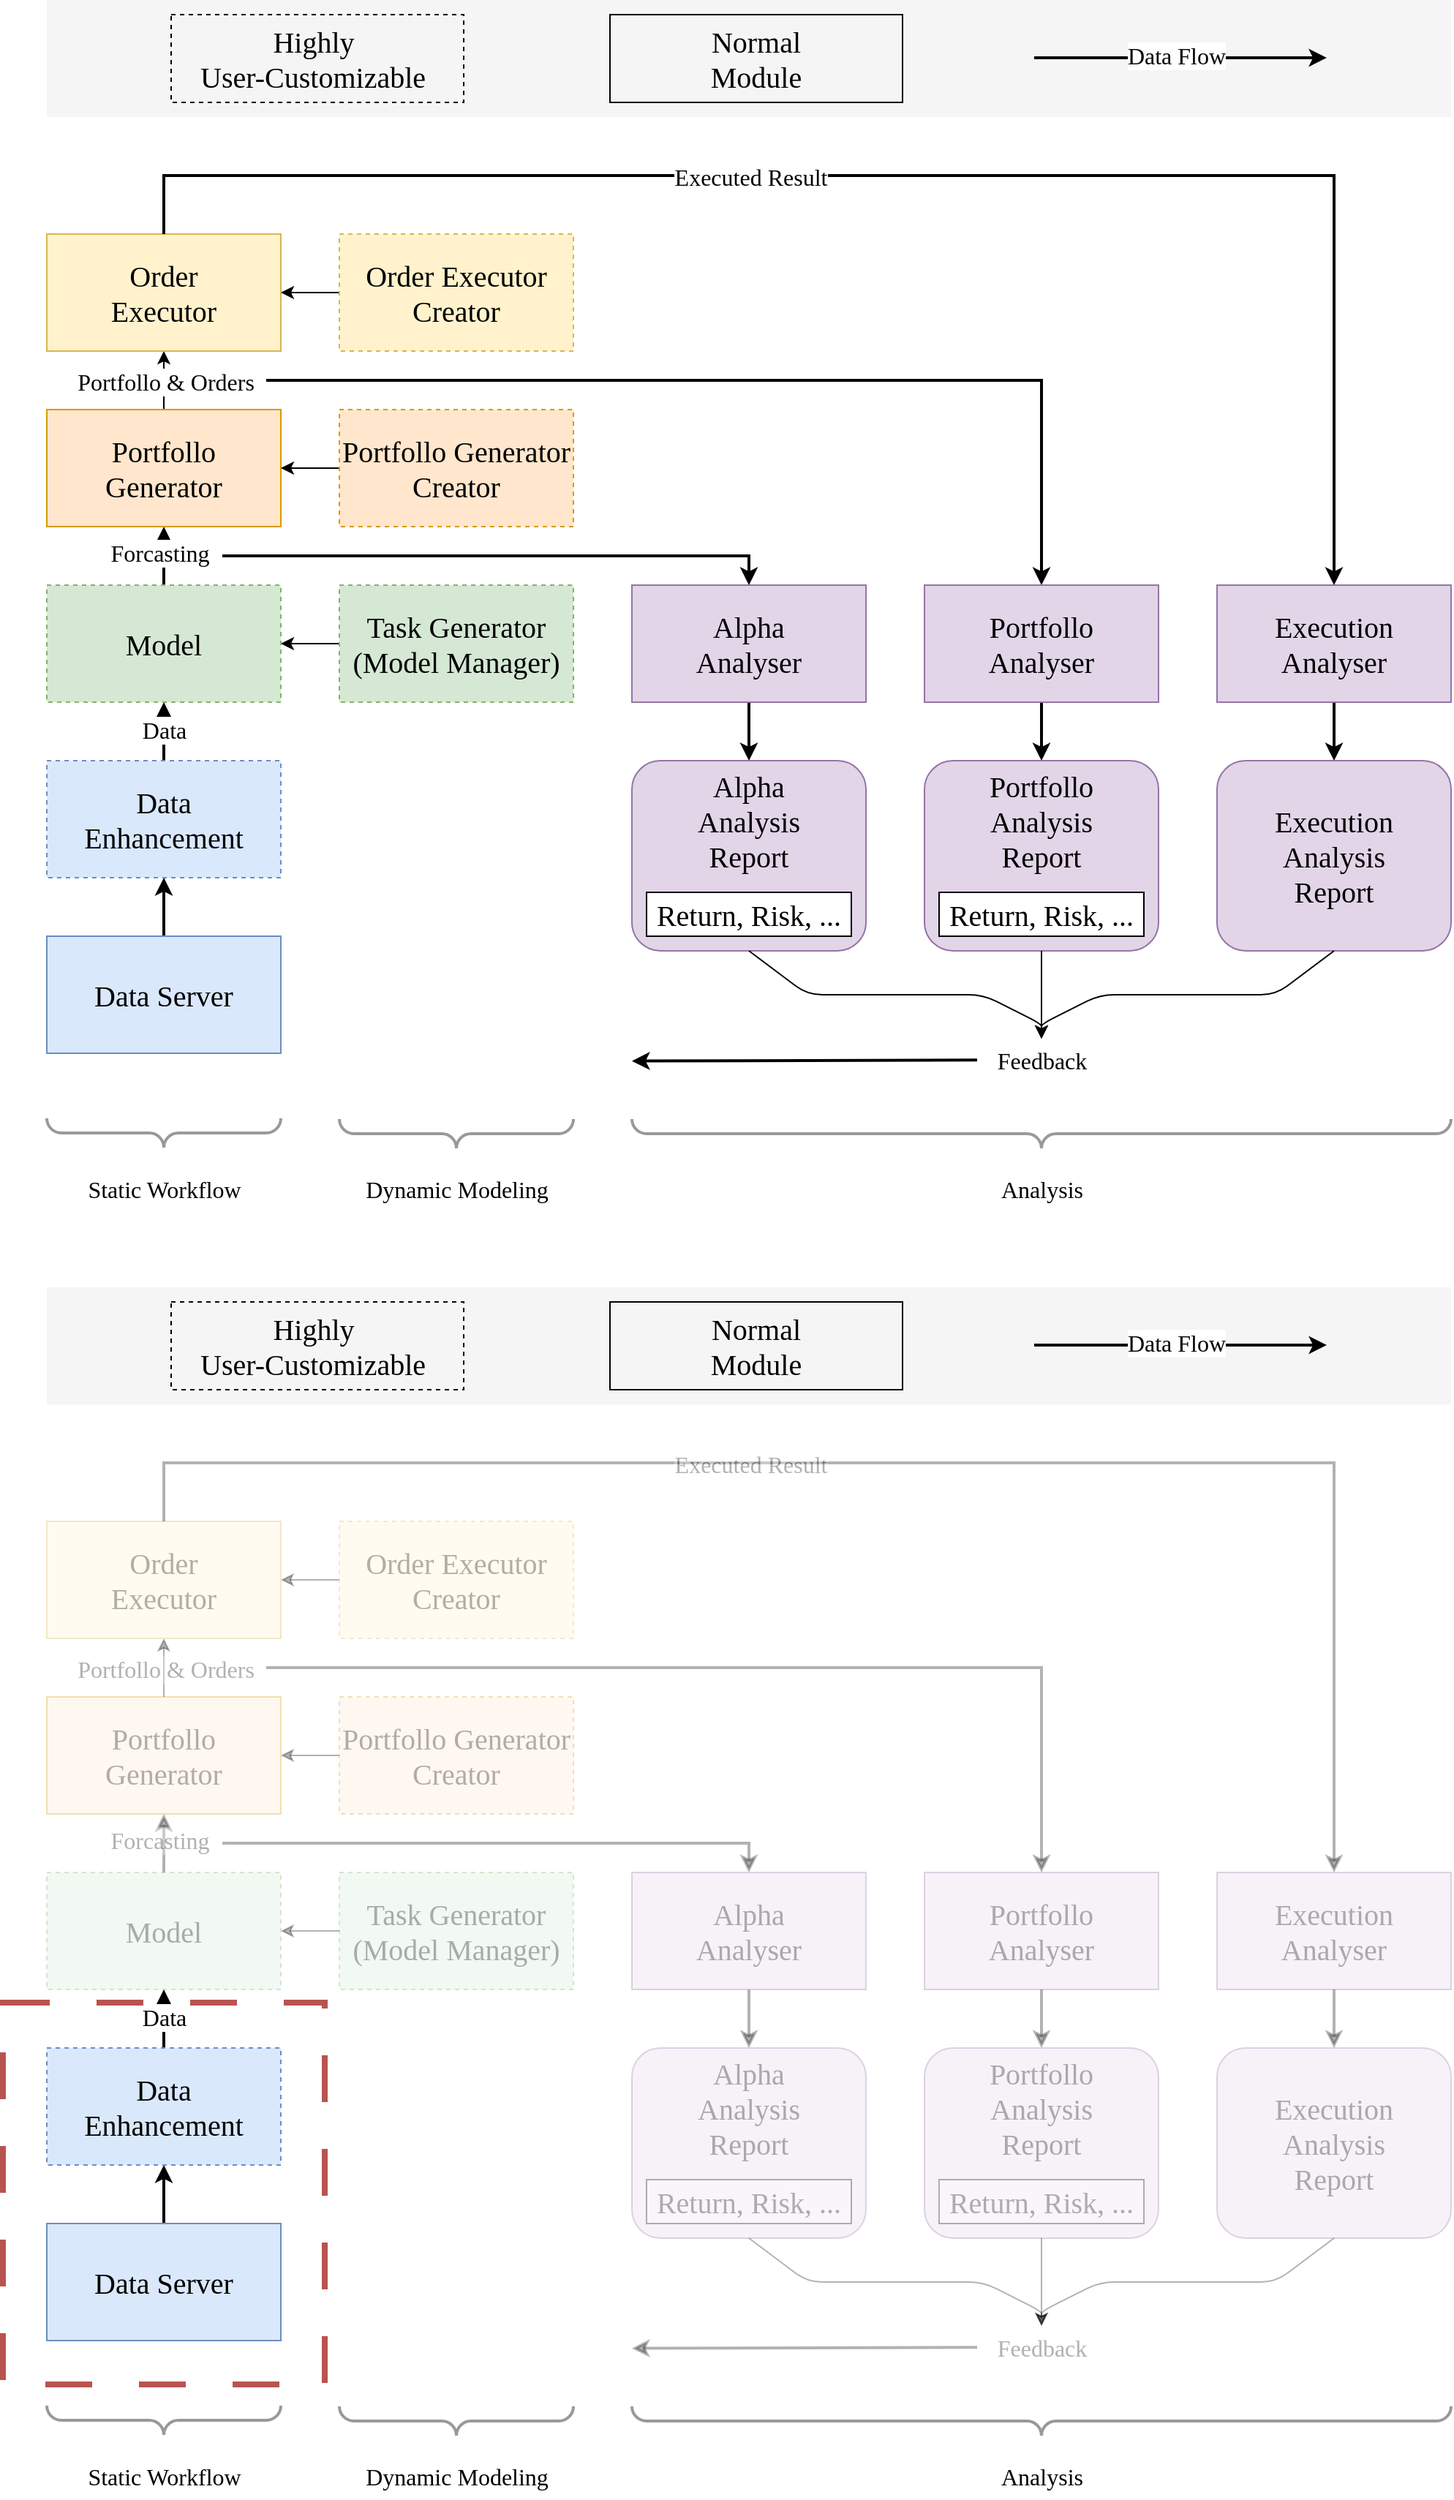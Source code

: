 <mxfile version="24.1.0" type="github">
  <diagram name="第 1 页" id="JrDKQfQiIkF1_iWZAwfm">
    <mxGraphModel dx="1737" dy="2131" grid="1" gridSize="10" guides="1" tooltips="1" connect="1" arrows="1" fold="1" page="1" pageScale="1" pageWidth="827" pageHeight="1169" math="0" shadow="0">
      <root>
        <mxCell id="0" />
        <mxCell id="1" parent="0" />
        <mxCell id="g_7YD3BYiez7DhNMaKy2-13" value="" style="edgeStyle=orthogonalEdgeStyle;rounded=0;orthogonalLoop=1;jettySize=auto;html=1;strokeWidth=2;" parent="1" source="g_7YD3BYiez7DhNMaKy2-1" target="g_7YD3BYiez7DhNMaKy2-3" edge="1">
          <mxGeometry relative="1" as="geometry" />
        </mxCell>
        <mxCell id="g_7YD3BYiez7DhNMaKy2-1" value="&lt;font face=&quot;Times New Roman&quot; style=&quot;font-size: 20px;&quot;&gt;Data Server&lt;/font&gt;" style="rounded=0;whiteSpace=wrap;html=1;fillColor=#dae8fc;strokeColor=#6c8ebf;" parent="1" vertex="1">
          <mxGeometry x="160" y="440" width="160" height="80" as="geometry" />
        </mxCell>
        <mxCell id="g_7YD3BYiez7DhNMaKy2-11" value="" style="edgeStyle=orthogonalEdgeStyle;rounded=0;orthogonalLoop=1;jettySize=auto;html=1;strokeWidth=2;" parent="1" source="g_7YD3BYiez7DhNMaKy2-3" target="g_7YD3BYiez7DhNMaKy2-9" edge="1">
          <mxGeometry relative="1" as="geometry" />
        </mxCell>
        <mxCell id="g_7YD3BYiez7DhNMaKy2-12" value="&lt;font style=&quot;font-size: 16px;&quot; face=&quot;Times New Roman&quot;&gt;Data&lt;/font&gt;" style="edgeLabel;html=1;align=center;verticalAlign=middle;resizable=0;points=[];" parent="g_7YD3BYiez7DhNMaKy2-11" vertex="1" connectable="0">
          <mxGeometry x="0.076" relative="1" as="geometry">
            <mxPoint as="offset" />
          </mxGeometry>
        </mxCell>
        <mxCell id="g_7YD3BYiez7DhNMaKy2-3" value="&lt;font face=&quot;Times New Roman&quot;&gt;&lt;span style=&quot;font-size: 20px;&quot;&gt;Data&lt;/span&gt;&lt;/font&gt;&lt;div&gt;&lt;span style=&quot;font-size: 20px; font-family: &amp;quot;Times New Roman&amp;quot;; background-color: initial;&quot;&gt;Enhancement&lt;/span&gt;&lt;/div&gt;" style="rounded=0;whiteSpace=wrap;html=1;fillColor=#dae8fc;strokeColor=#6c8ebf;dashed=1;" parent="1" vertex="1">
          <mxGeometry x="160" y="320" width="160" height="80" as="geometry" />
        </mxCell>
        <mxCell id="g_7YD3BYiez7DhNMaKy2-10" value="" style="edgeStyle=orthogonalEdgeStyle;rounded=0;orthogonalLoop=1;jettySize=auto;html=1;" parent="1" source="g_7YD3BYiez7DhNMaKy2-6" target="g_7YD3BYiez7DhNMaKy2-9" edge="1">
          <mxGeometry relative="1" as="geometry" />
        </mxCell>
        <mxCell id="g_7YD3BYiez7DhNMaKy2-6" value="&lt;font face=&quot;Times New Roman&quot; style=&quot;font-size: 20px;&quot;&gt;Task Generator&lt;/font&gt;&lt;div&gt;&lt;font face=&quot;Times New Roman&quot; style=&quot;font-size: 20px;&quot;&gt;(Model Manager)&lt;/font&gt;&lt;/div&gt;" style="rounded=0;whiteSpace=wrap;html=1;fillColor=#d5e8d4;strokeColor=#82b366;dashed=1;" parent="1" vertex="1">
          <mxGeometry x="360" y="200" width="160" height="80" as="geometry" />
        </mxCell>
        <mxCell id="g_7YD3BYiez7DhNMaKy2-15" value="" style="edgeStyle=orthogonalEdgeStyle;rounded=0;orthogonalLoop=1;jettySize=auto;html=1;strokeWidth=2;" parent="1" source="g_7YD3BYiez7DhNMaKy2-9" target="g_7YD3BYiez7DhNMaKy2-14" edge="1">
          <mxGeometry relative="1" as="geometry" />
        </mxCell>
        <mxCell id="g_7YD3BYiez7DhNMaKy2-17" value="&lt;font style=&quot;font-size: 16px;&quot; face=&quot;Times New Roman&quot;&gt;Forcasting&lt;/font&gt;" style="edgeLabel;html=1;align=center;verticalAlign=middle;resizable=0;points=[];" parent="g_7YD3BYiez7DhNMaKy2-15" vertex="1" connectable="0">
          <mxGeometry x="0.1" y="3" relative="1" as="geometry">
            <mxPoint as="offset" />
          </mxGeometry>
        </mxCell>
        <mxCell id="g_7YD3BYiez7DhNMaKy2-9" value="&lt;font style=&quot;font-size: 20px;&quot; face=&quot;Times New Roman&quot;&gt;Model&lt;/font&gt;" style="rounded=0;whiteSpace=wrap;html=1;fillColor=#d5e8d4;strokeColor=#82b366;dashed=1;" parent="1" vertex="1">
          <mxGeometry x="160" y="200" width="160" height="80" as="geometry" />
        </mxCell>
        <mxCell id="g_7YD3BYiez7DhNMaKy2-23" value="" style="edgeStyle=orthogonalEdgeStyle;rounded=0;orthogonalLoop=1;jettySize=auto;html=1;" parent="1" source="g_7YD3BYiez7DhNMaKy2-14" target="g_7YD3BYiez7DhNMaKy2-22" edge="1">
          <mxGeometry relative="1" as="geometry" />
        </mxCell>
        <mxCell id="g_7YD3BYiez7DhNMaKy2-26" value="&lt;font style=&quot;font-size: 16px;&quot; face=&quot;Times New Roman&quot;&gt;Portfollo &amp;amp; Orders&lt;/font&gt;" style="edgeLabel;html=1;align=center;verticalAlign=middle;resizable=0;points=[];" parent="g_7YD3BYiez7DhNMaKy2-23" vertex="1" connectable="0">
          <mxGeometry x="-0.021" y="-1" relative="1" as="geometry">
            <mxPoint as="offset" />
          </mxGeometry>
        </mxCell>
        <mxCell id="g_7YD3BYiez7DhNMaKy2-14" value="&lt;font style=&quot;font-size: 20px;&quot; face=&quot;Times New Roman&quot;&gt;Portfollo&lt;/font&gt;&lt;div&gt;&lt;font style=&quot;font-size: 20px;&quot; face=&quot;Times New Roman&quot;&gt;Generator&lt;/font&gt;&lt;/div&gt;" style="rounded=0;whiteSpace=wrap;html=1;fillColor=#ffe6cc;strokeColor=#d79b00;" parent="1" vertex="1">
          <mxGeometry x="160" y="80" width="160" height="80" as="geometry" />
        </mxCell>
        <mxCell id="g_7YD3BYiez7DhNMaKy2-37" value="" style="edgeStyle=orthogonalEdgeStyle;rounded=0;orthogonalLoop=1;jettySize=auto;html=1;strokeWidth=2;" parent="1" source="g_7YD3BYiez7DhNMaKy2-18" target="g_7YD3BYiez7DhNMaKy2-32" edge="1">
          <mxGeometry relative="1" as="geometry" />
        </mxCell>
        <mxCell id="g_7YD3BYiez7DhNMaKy2-18" value="&lt;div&gt;&lt;font style=&quot;font-size: 20px;&quot; face=&quot;Times New Roman&quot;&gt;Alpha&lt;/font&gt;&lt;/div&gt;&lt;font style=&quot;font-size: 20px;&quot; face=&quot;Times New Roman&quot;&gt;Analyser&lt;/font&gt;" style="rounded=0;whiteSpace=wrap;html=1;fillColor=#e1d5e7;strokeColor=#9673a6;" parent="1" vertex="1">
          <mxGeometry x="560" y="200" width="160" height="80" as="geometry" />
        </mxCell>
        <mxCell id="g_7YD3BYiez7DhNMaKy2-19" value="" style="endArrow=classic;html=1;rounded=0;entryX=0.5;entryY=0;entryDx=0;entryDy=0;strokeWidth=2;" parent="1" target="g_7YD3BYiez7DhNMaKy2-18" edge="1">
          <mxGeometry width="50" height="50" relative="1" as="geometry">
            <mxPoint x="280" y="180" as="sourcePoint" />
            <mxPoint x="640" y="180" as="targetPoint" />
            <Array as="points">
              <mxPoint x="640" y="180" />
            </Array>
          </mxGeometry>
        </mxCell>
        <mxCell id="g_7YD3BYiez7DhNMaKy2-21" value="" style="edgeStyle=orthogonalEdgeStyle;rounded=0;orthogonalLoop=1;jettySize=auto;html=1;" parent="1" source="g_7YD3BYiez7DhNMaKy2-20" target="g_7YD3BYiez7DhNMaKy2-14" edge="1">
          <mxGeometry relative="1" as="geometry" />
        </mxCell>
        <mxCell id="g_7YD3BYiez7DhNMaKy2-20" value="&lt;font style=&quot;font-size: 20px;&quot; face=&quot;Times New Roman&quot;&gt;Portfollo&amp;nbsp;&lt;/font&gt;&lt;span style=&quot;font-size: 20px; font-family: &amp;quot;Times New Roman&amp;quot;; background-color: initial;&quot;&gt;Generator&lt;/span&gt;&lt;div&gt;&lt;font style=&quot;font-size: 20px;&quot; face=&quot;Times New Roman&quot;&gt;Creator&lt;/font&gt;&lt;/div&gt;" style="rounded=0;whiteSpace=wrap;html=1;fillColor=#ffe6cc;strokeColor=#d79b00;dashed=1;" parent="1" vertex="1">
          <mxGeometry x="360" y="80" width="160" height="80" as="geometry" />
        </mxCell>
        <mxCell id="g_7YD3BYiez7DhNMaKy2-22" value="&lt;font face=&quot;Times New Roman&quot;&gt;&lt;span style=&quot;font-size: 20px;&quot;&gt;Order&lt;/span&gt;&lt;/font&gt;&lt;div&gt;&lt;font face=&quot;Times New Roman&quot;&gt;&lt;span style=&quot;font-size: 20px;&quot;&gt;Executor&lt;/span&gt;&lt;/font&gt;&lt;/div&gt;" style="rounded=0;whiteSpace=wrap;html=1;fillColor=#fff2cc;strokeColor=#d6b656;" parent="1" vertex="1">
          <mxGeometry x="160" y="-40" width="160" height="80" as="geometry" />
        </mxCell>
        <mxCell id="g_7YD3BYiez7DhNMaKy2-25" value="" style="edgeStyle=orthogonalEdgeStyle;rounded=0;orthogonalLoop=1;jettySize=auto;html=1;" parent="1" source="g_7YD3BYiez7DhNMaKy2-24" target="g_7YD3BYiez7DhNMaKy2-22" edge="1">
          <mxGeometry relative="1" as="geometry" />
        </mxCell>
        <mxCell id="g_7YD3BYiez7DhNMaKy2-24" value="&lt;font face=&quot;Times New Roman&quot;&gt;&lt;span style=&quot;font-size: 20px;&quot;&gt;Order Executor&lt;/span&gt;&lt;/font&gt;&lt;div&gt;&lt;font style=&quot;font-size: 20px;&quot; face=&quot;Times New Roman&quot;&gt;Creator&lt;/font&gt;&lt;/div&gt;" style="rounded=0;whiteSpace=wrap;html=1;fillColor=#fff2cc;strokeColor=#d6b656;dashed=1;" parent="1" vertex="1">
          <mxGeometry x="360" y="-40" width="160" height="80" as="geometry" />
        </mxCell>
        <mxCell id="g_7YD3BYiez7DhNMaKy2-27" value="" style="endArrow=classic;html=1;rounded=0;entryX=0.5;entryY=0;entryDx=0;entryDy=0;strokeWidth=2;" parent="1" target="g_7YD3BYiez7DhNMaKy2-28" edge="1">
          <mxGeometry width="50" height="50" relative="1" as="geometry">
            <mxPoint x="310" y="60" as="sourcePoint" />
            <mxPoint x="670" y="80" as="targetPoint" />
            <Array as="points">
              <mxPoint x="840" y="60" />
            </Array>
          </mxGeometry>
        </mxCell>
        <mxCell id="g_7YD3BYiez7DhNMaKy2-38" value="" style="edgeStyle=orthogonalEdgeStyle;rounded=0;orthogonalLoop=1;jettySize=auto;html=1;strokeWidth=2;" parent="1" source="g_7YD3BYiez7DhNMaKy2-28" target="g_7YD3BYiez7DhNMaKy2-34" edge="1">
          <mxGeometry relative="1" as="geometry" />
        </mxCell>
        <mxCell id="g_7YD3BYiez7DhNMaKy2-28" value="&lt;div&gt;&lt;font style=&quot;font-size: 20px;&quot; face=&quot;Times New Roman&quot;&gt;Portfollo&lt;/font&gt;&lt;/div&gt;&lt;font style=&quot;font-size: 20px;&quot; face=&quot;Times New Roman&quot;&gt;Analyser&lt;/font&gt;" style="rounded=0;whiteSpace=wrap;html=1;fillColor=#e1d5e7;strokeColor=#9673a6;" parent="1" vertex="1">
          <mxGeometry x="760" y="200" width="160" height="80" as="geometry" />
        </mxCell>
        <mxCell id="g_7YD3BYiez7DhNMaKy2-39" value="" style="edgeStyle=orthogonalEdgeStyle;rounded=0;orthogonalLoop=1;jettySize=auto;html=1;strokeWidth=2;" parent="1" source="g_7YD3BYiez7DhNMaKy2-29" target="g_7YD3BYiez7DhNMaKy2-36" edge="1">
          <mxGeometry relative="1" as="geometry" />
        </mxCell>
        <mxCell id="g_7YD3BYiez7DhNMaKy2-29" value="&lt;div&gt;&lt;font style=&quot;font-size: 20px;&quot; face=&quot;Times New Roman&quot;&gt;Execution&lt;/font&gt;&lt;/div&gt;&lt;font style=&quot;font-size: 20px;&quot; face=&quot;Times New Roman&quot;&gt;Analyser&lt;/font&gt;" style="rounded=0;whiteSpace=wrap;html=1;fillColor=#e1d5e7;strokeColor=#9673a6;" parent="1" vertex="1">
          <mxGeometry x="960" y="200" width="160" height="80" as="geometry" />
        </mxCell>
        <mxCell id="g_7YD3BYiez7DhNMaKy2-30" value="" style="endArrow=classic;html=1;rounded=0;entryX=0.5;entryY=0;entryDx=0;entryDy=0;exitX=0.5;exitY=0;exitDx=0;exitDy=0;strokeWidth=2;" parent="1" source="g_7YD3BYiez7DhNMaKy2-22" edge="1">
          <mxGeometry width="50" height="50" relative="1" as="geometry">
            <mxPoint x="510" y="60" as="sourcePoint" />
            <mxPoint x="1040" y="200" as="targetPoint" />
            <Array as="points">
              <mxPoint x="240" y="-80" />
              <mxPoint x="1040" y="-80" />
            </Array>
          </mxGeometry>
        </mxCell>
        <mxCell id="g_7YD3BYiez7DhNMaKy2-31" value="&lt;font style=&quot;font-size: 16px;&quot;&gt;Executed Result&lt;/font&gt;" style="edgeLabel;html=1;align=center;verticalAlign=middle;resizable=0;points=[];fontFamily=Times New Roman;" parent="g_7YD3BYiez7DhNMaKy2-30" vertex="1" connectable="0">
          <mxGeometry x="-0.213" y="-1" relative="1" as="geometry">
            <mxPoint as="offset" />
          </mxGeometry>
        </mxCell>
        <mxCell id="g_7YD3BYiez7DhNMaKy2-32" value="&lt;font style=&quot;font-size: 20px;&quot;&gt;Alpha&lt;/font&gt;&lt;div style=&quot;font-size: 20px;&quot;&gt;&lt;font style=&quot;font-size: 20px;&quot;&gt;Analysis&lt;/font&gt;&lt;/div&gt;&lt;div style=&quot;font-size: 20px;&quot;&gt;&lt;font style=&quot;font-size: 20px;&quot;&gt;Report&lt;/font&gt;&lt;/div&gt;&lt;div style=&quot;font-size: 20px;&quot;&gt;&lt;font style=&quot;font-size: 20px;&quot;&gt;&lt;br&gt;&lt;/font&gt;&lt;/div&gt;&lt;div style=&quot;font-size: 20px;&quot;&gt;&lt;font style=&quot;font-size: 20px;&quot;&gt;&lt;br&gt;&lt;/font&gt;&lt;/div&gt;" style="rounded=1;whiteSpace=wrap;html=1;fontFamily=Times New Roman;fillColor=#e1d5e7;strokeColor=#9673a6;" parent="1" vertex="1">
          <mxGeometry x="560" y="320" width="160" height="130" as="geometry" />
        </mxCell>
        <mxCell id="g_7YD3BYiez7DhNMaKy2-33" value="&lt;font style=&quot;font-size: 20px;&quot; face=&quot;Times New Roman&quot;&gt;Return, Risk, ...&lt;/font&gt;" style="rounded=0;whiteSpace=wrap;html=1;" parent="1" vertex="1">
          <mxGeometry x="570" y="410" width="140" height="30" as="geometry" />
        </mxCell>
        <mxCell id="g_7YD3BYiez7DhNMaKy2-34" value="&lt;font style=&quot;font-size: 20px;&quot;&gt;Portfollo&lt;/font&gt;&lt;div style=&quot;font-size: 20px;&quot;&gt;&lt;font style=&quot;font-size: 20px;&quot;&gt;Analysis&lt;/font&gt;&lt;/div&gt;&lt;div style=&quot;font-size: 20px;&quot;&gt;&lt;font style=&quot;font-size: 20px;&quot;&gt;Report&lt;/font&gt;&lt;/div&gt;&lt;div style=&quot;font-size: 20px;&quot;&gt;&lt;font style=&quot;font-size: 20px;&quot;&gt;&lt;br&gt;&lt;/font&gt;&lt;/div&gt;&lt;div style=&quot;font-size: 20px;&quot;&gt;&lt;font style=&quot;font-size: 20px;&quot;&gt;&lt;br&gt;&lt;/font&gt;&lt;/div&gt;" style="rounded=1;whiteSpace=wrap;html=1;fontFamily=Times New Roman;fillColor=#e1d5e7;strokeColor=#9673a6;" parent="1" vertex="1">
          <mxGeometry x="760" y="320" width="160" height="130" as="geometry" />
        </mxCell>
        <mxCell id="g_7YD3BYiez7DhNMaKy2-35" value="&lt;font style=&quot;font-size: 20px;&quot; face=&quot;Times New Roman&quot;&gt;Return, Risk, ...&lt;/font&gt;" style="rounded=0;whiteSpace=wrap;html=1;" parent="1" vertex="1">
          <mxGeometry x="770" y="410" width="140" height="30" as="geometry" />
        </mxCell>
        <mxCell id="g_7YD3BYiez7DhNMaKy2-36" value="&lt;font style=&quot;font-size: 20px;&quot;&gt;Execution&lt;/font&gt;&lt;div style=&quot;font-size: 20px;&quot;&gt;&lt;font style=&quot;font-size: 20px;&quot;&gt;Analysis&lt;/font&gt;&lt;/div&gt;&lt;div style=&quot;font-size: 20px;&quot;&gt;&lt;font style=&quot;font-size: 20px;&quot;&gt;Report&lt;/font&gt;&lt;/div&gt;" style="rounded=1;whiteSpace=wrap;html=1;fontFamily=Times New Roman;fillColor=#e1d5e7;strokeColor=#9673a6;" parent="1" vertex="1">
          <mxGeometry x="960" y="320" width="160" height="130" as="geometry" />
        </mxCell>
        <mxCell id="g_7YD3BYiez7DhNMaKy2-40" value="" style="endArrow=classic;html=1;rounded=1;exitX=0.5;exitY=1;exitDx=0;exitDy=0;curved=0;" parent="1" source="g_7YD3BYiez7DhNMaKy2-32" edge="1">
          <mxGeometry width="50" height="50" relative="1" as="geometry">
            <mxPoint x="790" y="280" as="sourcePoint" />
            <mxPoint x="840" y="510" as="targetPoint" />
            <Array as="points">
              <mxPoint x="680" y="480" />
              <mxPoint x="800" y="480" />
              <mxPoint x="840" y="500" />
            </Array>
          </mxGeometry>
        </mxCell>
        <mxCell id="g_7YD3BYiez7DhNMaKy2-41" value="" style="endArrow=classic;html=1;rounded=0;exitX=0.5;exitY=1;exitDx=0;exitDy=0;" parent="1" source="g_7YD3BYiez7DhNMaKy2-34" edge="1">
          <mxGeometry width="50" height="50" relative="1" as="geometry">
            <mxPoint x="820" y="410" as="sourcePoint" />
            <mxPoint x="840" y="510" as="targetPoint" />
          </mxGeometry>
        </mxCell>
        <mxCell id="g_7YD3BYiez7DhNMaKy2-42" value="" style="endArrow=classic;html=1;rounded=1;exitX=0.5;exitY=1;exitDx=0;exitDy=0;curved=0;" parent="1" source="g_7YD3BYiez7DhNMaKy2-36" edge="1">
          <mxGeometry width="50" height="50" relative="1" as="geometry">
            <mxPoint x="1070" y="530" as="sourcePoint" />
            <mxPoint x="840" y="510" as="targetPoint" />
            <Array as="points">
              <mxPoint x="1000" y="480" />
              <mxPoint x="880" y="480" />
              <mxPoint x="840" y="500" />
            </Array>
          </mxGeometry>
        </mxCell>
        <mxCell id="g_7YD3BYiez7DhNMaKy2-43" value="&lt;font style=&quot;font-size: 16px;&quot;&gt;Feedback&lt;/font&gt;" style="text;html=1;align=center;verticalAlign=middle;resizable=0;points=[];autosize=1;strokeColor=none;fillColor=none;fontFamily=Times New Roman;" parent="1" vertex="1">
          <mxGeometry x="800" y="510" width="80" height="30" as="geometry" />
        </mxCell>
        <mxCell id="g_7YD3BYiez7DhNMaKy2-44" value="" style="endArrow=classic;html=1;rounded=0;exitX=-0.05;exitY=0.312;exitDx=0;exitDy=0;exitPerimeter=0;fontSize=11;strokeWidth=2;" parent="1" edge="1">
          <mxGeometry width="50" height="50" relative="1" as="geometry">
            <mxPoint x="796" y="524.68" as="sourcePoint" />
            <mxPoint x="560" y="525.32" as="targetPoint" />
          </mxGeometry>
        </mxCell>
        <mxCell id="g_7YD3BYiez7DhNMaKy2-45" value="" style="verticalLabelPosition=bottom;shadow=0;dashed=0;align=center;html=1;verticalAlign=top;strokeWidth=2;shape=mxgraph.mockup.markup.curlyBrace;whiteSpace=wrap;strokeColor=#999999;rotation=-180;" parent="1" vertex="1">
          <mxGeometry x="160" y="564.5" width="160" height="20" as="geometry" />
        </mxCell>
        <mxCell id="g_7YD3BYiez7DhNMaKy2-46" value="Static Workflow" style="text;html=1;align=center;verticalAlign=middle;resizable=0;points=[];autosize=1;strokeColor=none;fillColor=none;fontSize=16;fontFamily=Times New Roman;" parent="1" vertex="1">
          <mxGeometry x="175" y="598" width="130" height="30" as="geometry" />
        </mxCell>
        <mxCell id="g_7YD3BYiez7DhNMaKy2-47" value="" style="verticalLabelPosition=bottom;shadow=0;dashed=0;align=center;html=1;verticalAlign=top;strokeWidth=2;shape=mxgraph.mockup.markup.curlyBrace;whiteSpace=wrap;strokeColor=#999999;rotation=-180;" parent="1" vertex="1">
          <mxGeometry x="360" y="565" width="160" height="20" as="geometry" />
        </mxCell>
        <mxCell id="g_7YD3BYiez7DhNMaKy2-48" value="Dynamic Modeling" style="text;html=1;align=center;verticalAlign=middle;resizable=0;points=[];autosize=1;strokeColor=none;fillColor=none;fontSize=16;fontFamily=Times New Roman;" parent="1" vertex="1">
          <mxGeometry x="365" y="598" width="150" height="30" as="geometry" />
        </mxCell>
        <mxCell id="g_7YD3BYiez7DhNMaKy2-49" value="Analysis" style="text;html=1;align=center;verticalAlign=middle;resizable=0;points=[];autosize=1;strokeColor=none;fillColor=none;fontSize=16;fontFamily=Times New Roman;" parent="1" vertex="1">
          <mxGeometry x="800" y="598" width="80" height="30" as="geometry" />
        </mxCell>
        <mxCell id="g_7YD3BYiez7DhNMaKy2-50" value="" style="verticalLabelPosition=bottom;shadow=0;dashed=0;align=center;html=1;verticalAlign=top;strokeWidth=2;shape=mxgraph.mockup.markup.curlyBrace;whiteSpace=wrap;strokeColor=#999999;rotation=-180;" parent="1" vertex="1">
          <mxGeometry x="560" y="565" width="560" height="20" as="geometry" />
        </mxCell>
        <mxCell id="g_7YD3BYiez7DhNMaKy2-51" value="" style="rounded=0;whiteSpace=wrap;html=1;fillColor=#f5f5f5;fontColor=#333333;strokeColor=none;" parent="1" vertex="1">
          <mxGeometry x="160" y="-200" width="960" height="80" as="geometry" />
        </mxCell>
        <mxCell id="g_7YD3BYiez7DhNMaKy2-52" value="&lt;font style=&quot;font-size: 20px;&quot;&gt;Highly&amp;nbsp;&lt;/font&gt;&lt;div style=&quot;font-size: 20px;&quot;&gt;&lt;font style=&quot;font-size: 20px;&quot;&gt;User-Customizable&lt;span style=&quot;white-space: pre; font-size: 20px;&quot;&gt;&#x9;&lt;/span&gt;&lt;/font&gt;&lt;/div&gt;" style="rounded=0;whiteSpace=wrap;html=1;fillColor=none;dashed=1;fontFamily=Times New Roman;fontSize=20;" parent="1" vertex="1">
          <mxGeometry x="245" y="-190" width="200" height="60" as="geometry" />
        </mxCell>
        <mxCell id="g_7YD3BYiez7DhNMaKy2-53" value="Normal&lt;div&gt;Module&lt;/div&gt;" style="rounded=0;whiteSpace=wrap;html=1;fillColor=none;fontFamily=Times New Roman;fontSize=20;" parent="1" vertex="1">
          <mxGeometry x="545" y="-190" width="200" height="60" as="geometry" />
        </mxCell>
        <mxCell id="g_7YD3BYiez7DhNMaKy2-54" value="" style="endArrow=classic;html=1;rounded=0;strokeWidth=2;" parent="1" edge="1">
          <mxGeometry width="50" height="50" relative="1" as="geometry">
            <mxPoint x="835" y="-160.5" as="sourcePoint" />
            <mxPoint x="1035" y="-160.5" as="targetPoint" />
          </mxGeometry>
        </mxCell>
        <mxCell id="g_7YD3BYiez7DhNMaKy2-55" value="&lt;font style=&quot;font-size: 16px;&quot; face=&quot;Times New Roman&quot;&gt;Data Flow&lt;/font&gt;" style="edgeLabel;html=1;align=center;verticalAlign=middle;resizable=0;points=[];" parent="g_7YD3BYiez7DhNMaKy2-54" vertex="1" connectable="0">
          <mxGeometry x="-0.033" y="2" relative="1" as="geometry">
            <mxPoint as="offset" />
          </mxGeometry>
        </mxCell>
        <mxCell id="qNhkBbjg2mxN3Gv_l2v3-1" value="" style="edgeStyle=orthogonalEdgeStyle;rounded=0;orthogonalLoop=1;jettySize=auto;html=1;strokeWidth=2;" edge="1" parent="1" source="qNhkBbjg2mxN3Gv_l2v3-2" target="qNhkBbjg2mxN3Gv_l2v3-5">
          <mxGeometry relative="1" as="geometry" />
        </mxCell>
        <mxCell id="qNhkBbjg2mxN3Gv_l2v3-2" value="&lt;font face=&quot;Times New Roman&quot; style=&quot;font-size: 20px;&quot;&gt;Data Server&lt;/font&gt;" style="rounded=0;whiteSpace=wrap;html=1;fillColor=#dae8fc;strokeColor=#6c8ebf;" vertex="1" parent="1">
          <mxGeometry x="160" y="1320" width="160" height="80" as="geometry" />
        </mxCell>
        <mxCell id="qNhkBbjg2mxN3Gv_l2v3-3" value="" style="edgeStyle=orthogonalEdgeStyle;rounded=0;orthogonalLoop=1;jettySize=auto;html=1;strokeWidth=2;" edge="1" parent="1" source="qNhkBbjg2mxN3Gv_l2v3-5" target="qNhkBbjg2mxN3Gv_l2v3-10">
          <mxGeometry relative="1" as="geometry" />
        </mxCell>
        <mxCell id="qNhkBbjg2mxN3Gv_l2v3-4" value="&lt;font style=&quot;font-size: 16px;&quot; face=&quot;Times New Roman&quot;&gt;Data&lt;/font&gt;" style="edgeLabel;html=1;align=center;verticalAlign=middle;resizable=0;points=[];" vertex="1" connectable="0" parent="qNhkBbjg2mxN3Gv_l2v3-3">
          <mxGeometry x="0.076" relative="1" as="geometry">
            <mxPoint as="offset" />
          </mxGeometry>
        </mxCell>
        <mxCell id="qNhkBbjg2mxN3Gv_l2v3-5" value="&lt;font face=&quot;Times New Roman&quot;&gt;&lt;span style=&quot;font-size: 20px;&quot;&gt;Data&lt;/span&gt;&lt;/font&gt;&lt;div&gt;&lt;span style=&quot;font-size: 20px; font-family: &amp;quot;Times New Roman&amp;quot;; background-color: initial;&quot;&gt;Enhancement&lt;/span&gt;&lt;/div&gt;" style="rounded=0;whiteSpace=wrap;html=1;fillColor=#dae8fc;strokeColor=#6c8ebf;dashed=1;" vertex="1" parent="1">
          <mxGeometry x="160" y="1200" width="160" height="80" as="geometry" />
        </mxCell>
        <mxCell id="qNhkBbjg2mxN3Gv_l2v3-6" value="" style="edgeStyle=orthogonalEdgeStyle;rounded=0;orthogonalLoop=1;jettySize=auto;html=1;opacity=30;textOpacity=30;" edge="1" parent="1" source="qNhkBbjg2mxN3Gv_l2v3-7" target="qNhkBbjg2mxN3Gv_l2v3-10">
          <mxGeometry relative="1" as="geometry" />
        </mxCell>
        <mxCell id="qNhkBbjg2mxN3Gv_l2v3-7" value="&lt;font face=&quot;Times New Roman&quot; style=&quot;font-size: 20px;&quot;&gt;Task Generator&lt;/font&gt;&lt;div&gt;&lt;font face=&quot;Times New Roman&quot; style=&quot;font-size: 20px;&quot;&gt;(Model Manager)&lt;/font&gt;&lt;/div&gt;" style="rounded=0;whiteSpace=wrap;html=1;fillColor=#d5e8d4;strokeColor=#82b366;dashed=1;opacity=30;textOpacity=30;" vertex="1" parent="1">
          <mxGeometry x="360" y="1080" width="160" height="80" as="geometry" />
        </mxCell>
        <mxCell id="qNhkBbjg2mxN3Gv_l2v3-8" value="" style="edgeStyle=orthogonalEdgeStyle;rounded=0;orthogonalLoop=1;jettySize=auto;html=1;strokeWidth=2;opacity=30;textOpacity=30;" edge="1" parent="1" source="qNhkBbjg2mxN3Gv_l2v3-10" target="qNhkBbjg2mxN3Gv_l2v3-13">
          <mxGeometry relative="1" as="geometry" />
        </mxCell>
        <mxCell id="qNhkBbjg2mxN3Gv_l2v3-9" value="&lt;font style=&quot;font-size: 16px;&quot; face=&quot;Times New Roman&quot;&gt;Forcasting&lt;/font&gt;" style="edgeLabel;html=1;align=center;verticalAlign=middle;resizable=0;points=[];textOpacity=30;" vertex="1" connectable="0" parent="qNhkBbjg2mxN3Gv_l2v3-8">
          <mxGeometry x="0.1" y="3" relative="1" as="geometry">
            <mxPoint as="offset" />
          </mxGeometry>
        </mxCell>
        <mxCell id="qNhkBbjg2mxN3Gv_l2v3-10" value="&lt;font style=&quot;font-size: 20px;&quot; face=&quot;Times New Roman&quot;&gt;Model&lt;/font&gt;" style="rounded=0;whiteSpace=wrap;html=1;fillColor=#d5e8d4;strokeColor=#82b366;dashed=1;opacity=30;textOpacity=30;" vertex="1" parent="1">
          <mxGeometry x="160" y="1080" width="160" height="80" as="geometry" />
        </mxCell>
        <mxCell id="qNhkBbjg2mxN3Gv_l2v3-11" value="" style="edgeStyle=orthogonalEdgeStyle;rounded=0;orthogonalLoop=1;jettySize=auto;html=1;opacity=30;textOpacity=30;" edge="1" parent="1" source="qNhkBbjg2mxN3Gv_l2v3-13" target="qNhkBbjg2mxN3Gv_l2v3-19">
          <mxGeometry relative="1" as="geometry" />
        </mxCell>
        <mxCell id="qNhkBbjg2mxN3Gv_l2v3-12" value="&lt;font style=&quot;font-size: 16px;&quot; face=&quot;Times New Roman&quot;&gt;Portfollo &amp;amp; Orders&lt;/font&gt;" style="edgeLabel;html=1;align=center;verticalAlign=middle;resizable=0;points=[];textOpacity=30;" vertex="1" connectable="0" parent="qNhkBbjg2mxN3Gv_l2v3-11">
          <mxGeometry x="-0.021" y="-1" relative="1" as="geometry">
            <mxPoint as="offset" />
          </mxGeometry>
        </mxCell>
        <mxCell id="qNhkBbjg2mxN3Gv_l2v3-13" value="&lt;font style=&quot;font-size: 20px;&quot; face=&quot;Times New Roman&quot;&gt;Portfollo&lt;/font&gt;&lt;div&gt;&lt;font style=&quot;font-size: 20px;&quot; face=&quot;Times New Roman&quot;&gt;Generator&lt;/font&gt;&lt;/div&gt;" style="rounded=0;whiteSpace=wrap;html=1;fillColor=#ffe6cc;strokeColor=#d79b00;opacity=30;textOpacity=30;" vertex="1" parent="1">
          <mxGeometry x="160" y="960" width="160" height="80" as="geometry" />
        </mxCell>
        <mxCell id="qNhkBbjg2mxN3Gv_l2v3-14" value="" style="edgeStyle=orthogonalEdgeStyle;rounded=0;orthogonalLoop=1;jettySize=auto;html=1;strokeWidth=2;opacity=30;" edge="1" parent="1" source="qNhkBbjg2mxN3Gv_l2v3-15" target="qNhkBbjg2mxN3Gv_l2v3-29">
          <mxGeometry relative="1" as="geometry" />
        </mxCell>
        <mxCell id="qNhkBbjg2mxN3Gv_l2v3-15" value="&lt;div&gt;&lt;font style=&quot;font-size: 20px;&quot; face=&quot;Times New Roman&quot;&gt;Alpha&lt;/font&gt;&lt;/div&gt;&lt;div&gt;&lt;span style=&quot;background-color: initial; font-family: &amp;quot;Times New Roman&amp;quot;; font-size: 20px;&quot;&gt;Analyser&lt;/span&gt;&lt;/div&gt;" style="rounded=0;whiteSpace=wrap;html=1;fillColor=#e1d5e7;strokeColor=#9673a6;opacity=30;textOpacity=30;" vertex="1" parent="1">
          <mxGeometry x="560" y="1080" width="160" height="80" as="geometry" />
        </mxCell>
        <mxCell id="qNhkBbjg2mxN3Gv_l2v3-16" value="" style="endArrow=classic;html=1;rounded=0;entryX=0.5;entryY=0;entryDx=0;entryDy=0;strokeWidth=2;opacity=30;textOpacity=30;" edge="1" parent="1" target="qNhkBbjg2mxN3Gv_l2v3-15">
          <mxGeometry width="50" height="50" relative="1" as="geometry">
            <mxPoint x="280" y="1060" as="sourcePoint" />
            <mxPoint x="640" y="1060" as="targetPoint" />
            <Array as="points">
              <mxPoint x="640" y="1060" />
            </Array>
          </mxGeometry>
        </mxCell>
        <mxCell id="qNhkBbjg2mxN3Gv_l2v3-17" value="" style="edgeStyle=orthogonalEdgeStyle;rounded=0;orthogonalLoop=1;jettySize=auto;html=1;opacity=30;textOpacity=30;" edge="1" parent="1" source="qNhkBbjg2mxN3Gv_l2v3-18" target="qNhkBbjg2mxN3Gv_l2v3-13">
          <mxGeometry relative="1" as="geometry" />
        </mxCell>
        <mxCell id="qNhkBbjg2mxN3Gv_l2v3-18" value="&lt;font style=&quot;font-size: 20px;&quot; face=&quot;Times New Roman&quot;&gt;Portfollo&amp;nbsp;&lt;/font&gt;&lt;span style=&quot;font-size: 20px; font-family: &amp;quot;Times New Roman&amp;quot;; background-color: initial;&quot;&gt;Generator&lt;/span&gt;&lt;div&gt;&lt;font style=&quot;font-size: 20px;&quot; face=&quot;Times New Roman&quot;&gt;Creator&lt;/font&gt;&lt;/div&gt;" style="rounded=0;whiteSpace=wrap;html=1;fillColor=#ffe6cc;strokeColor=#d79b00;dashed=1;opacity=30;textOpacity=30;" vertex="1" parent="1">
          <mxGeometry x="360" y="960" width="160" height="80" as="geometry" />
        </mxCell>
        <mxCell id="qNhkBbjg2mxN3Gv_l2v3-19" value="&lt;font face=&quot;Times New Roman&quot;&gt;&lt;span style=&quot;font-size: 20px;&quot;&gt;Order&lt;/span&gt;&lt;/font&gt;&lt;div&gt;&lt;font face=&quot;Times New Roman&quot;&gt;&lt;span style=&quot;font-size: 20px;&quot;&gt;Executor&lt;/span&gt;&lt;/font&gt;&lt;/div&gt;" style="rounded=0;whiteSpace=wrap;html=1;fillColor=#fff2cc;strokeColor=#d6b656;opacity=30;textOpacity=30;" vertex="1" parent="1">
          <mxGeometry x="160" y="840" width="160" height="80" as="geometry" />
        </mxCell>
        <mxCell id="qNhkBbjg2mxN3Gv_l2v3-20" value="" style="edgeStyle=orthogonalEdgeStyle;rounded=0;orthogonalLoop=1;jettySize=auto;html=1;opacity=30;textOpacity=30;" edge="1" parent="1" source="qNhkBbjg2mxN3Gv_l2v3-21" target="qNhkBbjg2mxN3Gv_l2v3-19">
          <mxGeometry relative="1" as="geometry" />
        </mxCell>
        <mxCell id="qNhkBbjg2mxN3Gv_l2v3-21" value="&lt;font face=&quot;Times New Roman&quot;&gt;&lt;span style=&quot;font-size: 20px;&quot;&gt;Order Executor&lt;/span&gt;&lt;/font&gt;&lt;div&gt;&lt;font style=&quot;font-size: 20px;&quot; face=&quot;Times New Roman&quot;&gt;Creator&lt;/font&gt;&lt;/div&gt;" style="rounded=0;whiteSpace=wrap;html=1;fillColor=#fff2cc;strokeColor=#d6b656;dashed=1;opacity=30;textOpacity=30;" vertex="1" parent="1">
          <mxGeometry x="360" y="840" width="160" height="80" as="geometry" />
        </mxCell>
        <mxCell id="qNhkBbjg2mxN3Gv_l2v3-22" value="" style="endArrow=classic;html=1;rounded=0;entryX=0.5;entryY=0;entryDx=0;entryDy=0;strokeWidth=2;opacity=30;textOpacity=30;" edge="1" parent="1" target="qNhkBbjg2mxN3Gv_l2v3-24">
          <mxGeometry width="50" height="50" relative="1" as="geometry">
            <mxPoint x="310" y="940" as="sourcePoint" />
            <mxPoint x="670" y="960" as="targetPoint" />
            <Array as="points">
              <mxPoint x="840" y="940" />
            </Array>
          </mxGeometry>
        </mxCell>
        <mxCell id="qNhkBbjg2mxN3Gv_l2v3-23" value="" style="edgeStyle=orthogonalEdgeStyle;rounded=0;orthogonalLoop=1;jettySize=auto;html=1;strokeWidth=2;opacity=30;" edge="1" parent="1" source="qNhkBbjg2mxN3Gv_l2v3-24" target="qNhkBbjg2mxN3Gv_l2v3-31">
          <mxGeometry relative="1" as="geometry" />
        </mxCell>
        <mxCell id="qNhkBbjg2mxN3Gv_l2v3-24" value="&lt;div&gt;&lt;font style=&quot;font-size: 20px;&quot; face=&quot;Times New Roman&quot;&gt;Portfollo&lt;/font&gt;&lt;/div&gt;&lt;font style=&quot;font-size: 20px;&quot; face=&quot;Times New Roman&quot;&gt;Analyser&lt;/font&gt;" style="rounded=0;whiteSpace=wrap;html=1;fillColor=#e1d5e7;strokeColor=#9673a6;opacity=30;textOpacity=30;" vertex="1" parent="1">
          <mxGeometry x="760" y="1080" width="160" height="80" as="geometry" />
        </mxCell>
        <mxCell id="qNhkBbjg2mxN3Gv_l2v3-25" value="" style="edgeStyle=orthogonalEdgeStyle;rounded=0;orthogonalLoop=1;jettySize=auto;html=1;strokeWidth=2;opacity=30;" edge="1" parent="1" source="qNhkBbjg2mxN3Gv_l2v3-26" target="qNhkBbjg2mxN3Gv_l2v3-33">
          <mxGeometry relative="1" as="geometry" />
        </mxCell>
        <mxCell id="qNhkBbjg2mxN3Gv_l2v3-26" value="&lt;div&gt;&lt;font style=&quot;font-size: 20px;&quot; face=&quot;Times New Roman&quot;&gt;Execution&lt;/font&gt;&lt;/div&gt;&lt;font style=&quot;font-size: 20px;&quot; face=&quot;Times New Roman&quot;&gt;Analyser&lt;/font&gt;" style="rounded=0;whiteSpace=wrap;html=1;fillColor=#e1d5e7;strokeColor=#9673a6;opacity=30;textOpacity=30;" vertex="1" parent="1">
          <mxGeometry x="960" y="1080" width="160" height="80" as="geometry" />
        </mxCell>
        <mxCell id="qNhkBbjg2mxN3Gv_l2v3-27" value="" style="endArrow=classic;html=1;rounded=0;entryX=0.5;entryY=0;entryDx=0;entryDy=0;exitX=0.5;exitY=0;exitDx=0;exitDy=0;strokeWidth=2;opacity=30;textOpacity=30;" edge="1" parent="1" source="qNhkBbjg2mxN3Gv_l2v3-19">
          <mxGeometry width="50" height="50" relative="1" as="geometry">
            <mxPoint x="510" y="940" as="sourcePoint" />
            <mxPoint x="1040" y="1080" as="targetPoint" />
            <Array as="points">
              <mxPoint x="240" y="800" />
              <mxPoint x="1040" y="800" />
            </Array>
          </mxGeometry>
        </mxCell>
        <mxCell id="qNhkBbjg2mxN3Gv_l2v3-28" value="&lt;font style=&quot;font-size: 16px;&quot;&gt;Executed Result&lt;/font&gt;" style="edgeLabel;html=1;align=center;verticalAlign=middle;resizable=0;points=[];fontFamily=Times New Roman;textOpacity=30;" vertex="1" connectable="0" parent="qNhkBbjg2mxN3Gv_l2v3-27">
          <mxGeometry x="-0.213" y="-1" relative="1" as="geometry">
            <mxPoint as="offset" />
          </mxGeometry>
        </mxCell>
        <mxCell id="qNhkBbjg2mxN3Gv_l2v3-29" value="&lt;font style=&quot;font-size: 20px;&quot;&gt;Alpha&lt;/font&gt;&lt;div style=&quot;font-size: 20px;&quot;&gt;&lt;font style=&quot;font-size: 20px;&quot;&gt;Analysis&lt;/font&gt;&lt;/div&gt;&lt;div style=&quot;font-size: 20px;&quot;&gt;&lt;font style=&quot;font-size: 20px;&quot;&gt;Report&lt;/font&gt;&lt;/div&gt;&lt;div style=&quot;font-size: 20px;&quot;&gt;&lt;font style=&quot;font-size: 20px;&quot;&gt;&lt;br&gt;&lt;/font&gt;&lt;/div&gt;&lt;div style=&quot;font-size: 20px;&quot;&gt;&lt;font style=&quot;font-size: 20px;&quot;&gt;&lt;br&gt;&lt;/font&gt;&lt;/div&gt;" style="rounded=1;whiteSpace=wrap;html=1;fontFamily=Times New Roman;fillColor=#e1d5e7;strokeColor=#9673a6;opacity=30;textOpacity=30;" vertex="1" parent="1">
          <mxGeometry x="560" y="1200" width="160" height="130" as="geometry" />
        </mxCell>
        <mxCell id="qNhkBbjg2mxN3Gv_l2v3-30" value="&lt;font style=&quot;font-size: 20px;&quot; face=&quot;Times New Roman&quot;&gt;Return, Risk, ...&lt;/font&gt;" style="rounded=0;whiteSpace=wrap;html=1;opacity=30;textOpacity=30;" vertex="1" parent="1">
          <mxGeometry x="570" y="1290" width="140" height="30" as="geometry" />
        </mxCell>
        <mxCell id="qNhkBbjg2mxN3Gv_l2v3-31" value="&lt;font style=&quot;font-size: 20px;&quot;&gt;Portfollo&lt;/font&gt;&lt;div style=&quot;font-size: 20px;&quot;&gt;&lt;font style=&quot;font-size: 20px;&quot;&gt;Analysis&lt;/font&gt;&lt;/div&gt;&lt;div style=&quot;font-size: 20px;&quot;&gt;&lt;font style=&quot;font-size: 20px;&quot;&gt;Report&lt;/font&gt;&lt;/div&gt;&lt;div style=&quot;font-size: 20px;&quot;&gt;&lt;font style=&quot;font-size: 20px;&quot;&gt;&lt;br&gt;&lt;/font&gt;&lt;/div&gt;&lt;div style=&quot;font-size: 20px;&quot;&gt;&lt;font style=&quot;font-size: 20px;&quot;&gt;&lt;br&gt;&lt;/font&gt;&lt;/div&gt;" style="rounded=1;whiteSpace=wrap;html=1;fontFamily=Times New Roman;fillColor=#e1d5e7;strokeColor=#9673a6;opacity=30;textOpacity=30;" vertex="1" parent="1">
          <mxGeometry x="760" y="1200" width="160" height="130" as="geometry" />
        </mxCell>
        <mxCell id="qNhkBbjg2mxN3Gv_l2v3-32" value="&lt;font style=&quot;font-size: 20px;&quot; face=&quot;Times New Roman&quot;&gt;Return, Risk, ...&lt;/font&gt;" style="rounded=0;whiteSpace=wrap;html=1;opacity=30;textOpacity=30;" vertex="1" parent="1">
          <mxGeometry x="770" y="1290" width="140" height="30" as="geometry" />
        </mxCell>
        <mxCell id="qNhkBbjg2mxN3Gv_l2v3-33" value="&lt;font style=&quot;font-size: 20px;&quot;&gt;Execution&lt;/font&gt;&lt;div style=&quot;font-size: 20px;&quot;&gt;&lt;font style=&quot;font-size: 20px;&quot;&gt;Analysis&lt;/font&gt;&lt;/div&gt;&lt;div style=&quot;font-size: 20px;&quot;&gt;&lt;font style=&quot;font-size: 20px;&quot;&gt;Report&lt;/font&gt;&lt;/div&gt;" style="rounded=1;whiteSpace=wrap;html=1;fontFamily=Times New Roman;fillColor=#e1d5e7;strokeColor=#9673a6;opacity=30;textOpacity=30;" vertex="1" parent="1">
          <mxGeometry x="960" y="1200" width="160" height="130" as="geometry" />
        </mxCell>
        <mxCell id="qNhkBbjg2mxN3Gv_l2v3-34" value="" style="endArrow=classic;html=1;rounded=1;exitX=0.5;exitY=1;exitDx=0;exitDy=0;curved=0;opacity=30;textOpacity=30;" edge="1" parent="1" source="qNhkBbjg2mxN3Gv_l2v3-29">
          <mxGeometry width="50" height="50" relative="1" as="geometry">
            <mxPoint x="790" y="1160" as="sourcePoint" />
            <mxPoint x="840" y="1390" as="targetPoint" />
            <Array as="points">
              <mxPoint x="680" y="1360" />
              <mxPoint x="800" y="1360" />
              <mxPoint x="840" y="1380" />
            </Array>
          </mxGeometry>
        </mxCell>
        <mxCell id="qNhkBbjg2mxN3Gv_l2v3-35" value="" style="endArrow=classic;html=1;rounded=0;exitX=0.5;exitY=1;exitDx=0;exitDy=0;opacity=30;textOpacity=30;" edge="1" parent="1" source="qNhkBbjg2mxN3Gv_l2v3-31">
          <mxGeometry width="50" height="50" relative="1" as="geometry">
            <mxPoint x="820" y="1290" as="sourcePoint" />
            <mxPoint x="840" y="1390" as="targetPoint" />
          </mxGeometry>
        </mxCell>
        <mxCell id="qNhkBbjg2mxN3Gv_l2v3-36" value="" style="endArrow=classic;html=1;rounded=1;exitX=0.5;exitY=1;exitDx=0;exitDy=0;curved=0;opacity=30;textOpacity=30;" edge="1" parent="1" source="qNhkBbjg2mxN3Gv_l2v3-33">
          <mxGeometry width="50" height="50" relative="1" as="geometry">
            <mxPoint x="1070" y="1410" as="sourcePoint" />
            <mxPoint x="840" y="1390" as="targetPoint" />
            <Array as="points">
              <mxPoint x="1000" y="1360" />
              <mxPoint x="880" y="1360" />
              <mxPoint x="840" y="1380" />
            </Array>
          </mxGeometry>
        </mxCell>
        <mxCell id="qNhkBbjg2mxN3Gv_l2v3-37" value="&lt;font style=&quot;font-size: 16px;&quot;&gt;Feedback&lt;/font&gt;" style="text;html=1;align=center;verticalAlign=middle;resizable=0;points=[];autosize=1;strokeColor=none;fillColor=none;fontFamily=Times New Roman;textOpacity=30;" vertex="1" parent="1">
          <mxGeometry x="800" y="1390" width="80" height="30" as="geometry" />
        </mxCell>
        <mxCell id="qNhkBbjg2mxN3Gv_l2v3-38" value="" style="endArrow=classic;html=1;rounded=0;exitX=-0.05;exitY=0.312;exitDx=0;exitDy=0;exitPerimeter=0;fontSize=11;strokeWidth=2;opacity=30;textOpacity=30;" edge="1" parent="1">
          <mxGeometry width="50" height="50" relative="1" as="geometry">
            <mxPoint x="796" y="1404.68" as="sourcePoint" />
            <mxPoint x="560" y="1405.32" as="targetPoint" />
          </mxGeometry>
        </mxCell>
        <mxCell id="qNhkBbjg2mxN3Gv_l2v3-39" value="" style="verticalLabelPosition=bottom;shadow=0;dashed=0;align=center;html=1;verticalAlign=top;strokeWidth=2;shape=mxgraph.mockup.markup.curlyBrace;whiteSpace=wrap;strokeColor=#999999;rotation=-180;" vertex="1" parent="1">
          <mxGeometry x="160" y="1444.5" width="160" height="20" as="geometry" />
        </mxCell>
        <mxCell id="qNhkBbjg2mxN3Gv_l2v3-40" value="Static Workflow" style="text;html=1;align=center;verticalAlign=middle;resizable=0;points=[];autosize=1;strokeColor=none;fillColor=none;fontSize=16;fontFamily=Times New Roman;" vertex="1" parent="1">
          <mxGeometry x="175" y="1478" width="130" height="30" as="geometry" />
        </mxCell>
        <mxCell id="qNhkBbjg2mxN3Gv_l2v3-41" value="" style="verticalLabelPosition=bottom;shadow=0;dashed=0;align=center;html=1;verticalAlign=top;strokeWidth=2;shape=mxgraph.mockup.markup.curlyBrace;whiteSpace=wrap;strokeColor=#999999;rotation=-180;" vertex="1" parent="1">
          <mxGeometry x="360" y="1445" width="160" height="20" as="geometry" />
        </mxCell>
        <mxCell id="qNhkBbjg2mxN3Gv_l2v3-42" value="Dynamic Modeling" style="text;html=1;align=center;verticalAlign=middle;resizable=0;points=[];autosize=1;strokeColor=none;fillColor=none;fontSize=16;fontFamily=Times New Roman;" vertex="1" parent="1">
          <mxGeometry x="365" y="1478" width="150" height="30" as="geometry" />
        </mxCell>
        <mxCell id="qNhkBbjg2mxN3Gv_l2v3-43" value="Analysis" style="text;html=1;align=center;verticalAlign=middle;resizable=0;points=[];autosize=1;strokeColor=none;fillColor=none;fontSize=16;fontFamily=Times New Roman;" vertex="1" parent="1">
          <mxGeometry x="800" y="1478" width="80" height="30" as="geometry" />
        </mxCell>
        <mxCell id="qNhkBbjg2mxN3Gv_l2v3-44" value="" style="verticalLabelPosition=bottom;shadow=0;dashed=0;align=center;html=1;verticalAlign=top;strokeWidth=2;shape=mxgraph.mockup.markup.curlyBrace;whiteSpace=wrap;strokeColor=#999999;rotation=-180;" vertex="1" parent="1">
          <mxGeometry x="560" y="1445" width="560" height="20" as="geometry" />
        </mxCell>
        <mxCell id="qNhkBbjg2mxN3Gv_l2v3-45" value="" style="rounded=0;whiteSpace=wrap;html=1;fillColor=#f5f5f5;fontColor=#333333;strokeColor=none;" vertex="1" parent="1">
          <mxGeometry x="160" y="680" width="960" height="80" as="geometry" />
        </mxCell>
        <mxCell id="qNhkBbjg2mxN3Gv_l2v3-46" value="&lt;font style=&quot;font-size: 20px;&quot;&gt;Highly&amp;nbsp;&lt;/font&gt;&lt;div style=&quot;font-size: 20px;&quot;&gt;&lt;font style=&quot;font-size: 20px;&quot;&gt;User-Customizable&lt;span style=&quot;white-space: pre; font-size: 20px;&quot;&gt;&#x9;&lt;/span&gt;&lt;/font&gt;&lt;/div&gt;" style="rounded=0;whiteSpace=wrap;html=1;fillColor=none;dashed=1;fontFamily=Times New Roman;fontSize=20;" vertex="1" parent="1">
          <mxGeometry x="245" y="690" width="200" height="60" as="geometry" />
        </mxCell>
        <mxCell id="qNhkBbjg2mxN3Gv_l2v3-47" value="Normal&lt;div&gt;Module&lt;/div&gt;" style="rounded=0;whiteSpace=wrap;html=1;fillColor=none;fontFamily=Times New Roman;fontSize=20;" vertex="1" parent="1">
          <mxGeometry x="545" y="690" width="200" height="60" as="geometry" />
        </mxCell>
        <mxCell id="qNhkBbjg2mxN3Gv_l2v3-48" value="" style="endArrow=classic;html=1;rounded=0;strokeWidth=2;" edge="1" parent="1">
          <mxGeometry width="50" height="50" relative="1" as="geometry">
            <mxPoint x="835" y="719.5" as="sourcePoint" />
            <mxPoint x="1035" y="719.5" as="targetPoint" />
          </mxGeometry>
        </mxCell>
        <mxCell id="qNhkBbjg2mxN3Gv_l2v3-49" value="&lt;font style=&quot;font-size: 16px;&quot; face=&quot;Times New Roman&quot;&gt;Data Flow&lt;/font&gt;" style="edgeLabel;html=1;align=center;verticalAlign=middle;resizable=0;points=[];" vertex="1" connectable="0" parent="qNhkBbjg2mxN3Gv_l2v3-48">
          <mxGeometry x="-0.033" y="2" relative="1" as="geometry">
            <mxPoint as="offset" />
          </mxGeometry>
        </mxCell>
        <mxCell id="qNhkBbjg2mxN3Gv_l2v3-50" value="" style="rounded=0;whiteSpace=wrap;html=1;fillColor=none;strokeColor=#b85450;dashed=1;strokeWidth=4;dashPattern=8 8;" vertex="1" parent="1">
          <mxGeometry x="130" y="1169" width="220" height="261" as="geometry" />
        </mxCell>
      </root>
    </mxGraphModel>
  </diagram>
</mxfile>
